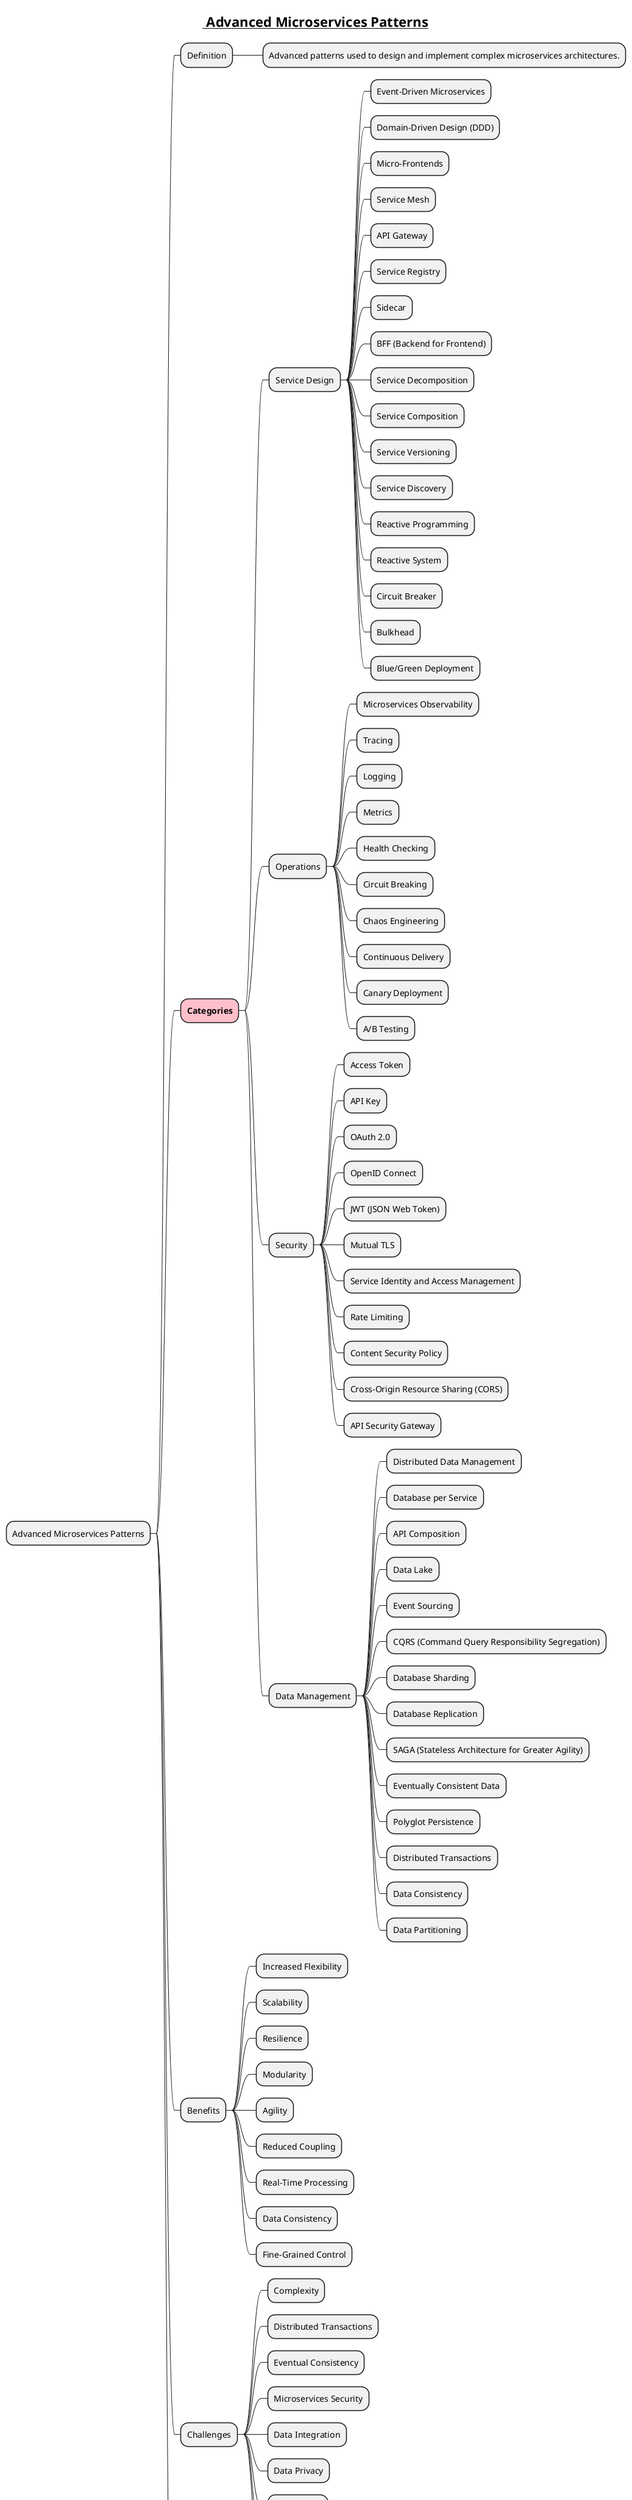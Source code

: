 @startmindmap
title =__ Advanced Microservices Patterns__

* Advanced Microservices Patterns
** Definition
*** Advanced patterns used to design and implement complex microservices architectures.
**[#pink] **Categories**
*** Service Design
**** Event-Driven Microservices
**** Domain-Driven Design (DDD)
**** Micro-Frontends
**** Service Mesh
**** API Gateway
**** Service Registry
**** Sidecar
**** BFF (Backend for Frontend)
**** Service Decomposition
**** Service Composition
**** Service Versioning
**** Service Discovery
**** Reactive Programming
**** Reactive System
**** Circuit Breaker
**** Bulkhead
**** Blue/Green Deployment
*** Operations
**** Microservices Observability
**** Tracing
**** Logging
**** Metrics
**** Health Checking
**** Circuit Breaking
**** Chaos Engineering
**** Continuous Delivery
**** Canary Deployment
**** A/B Testing
*** Security
**** Access Token
**** API Key
**** OAuth 2.0
**** OpenID Connect
**** JWT (JSON Web Token)
**** Mutual TLS
**** Service Identity and Access Management
**** Rate Limiting
**** Content Security Policy
**** Cross-Origin Resource Sharing (CORS)
**** API Security Gateway
*** Data Management
**** Distributed Data Management
**** Database per Service
**** API Composition
**** Data Lake
**** Event Sourcing
**** CQRS (Command Query Responsibility Segregation)
**** Database Sharding
**** Database Replication
**** SAGA (Stateless Architecture for Greater Agility)
**** Eventually Consistent Data
**** Polyglot Persistence
**** Distributed Transactions
**** Data Consistency
**** Data Partitioning
** Benefits
*** Increased Flexibility
*** Scalability
*** Resilience
*** Modularity
*** Agility
*** Reduced Coupling
*** Real-Time Processing
*** Data Consistency
*** Fine-Grained Control
** Challenges
*** Complexity
*** Distributed Transactions
*** Eventual Consistency
*** Microservices Security
*** Data Integration
*** Data Privacy
*** Governance
*** Testing
*** Operations
** Best practices
*** Use patterns to implement advanced microservices architecture
*** Use patterns where they make sense
*** Plan for failure
*** Use asynchronous communication
*** Use a central schema registry
*** Monitor microservices in real-time
*** Design for testing
*** Use distributed transactions with caution
*** Design for eventual consistency
*** Implement microservices security measures
*** Implement data integration, privacy, and governance measures
*** Plan for microservices operations
@endmindmap
